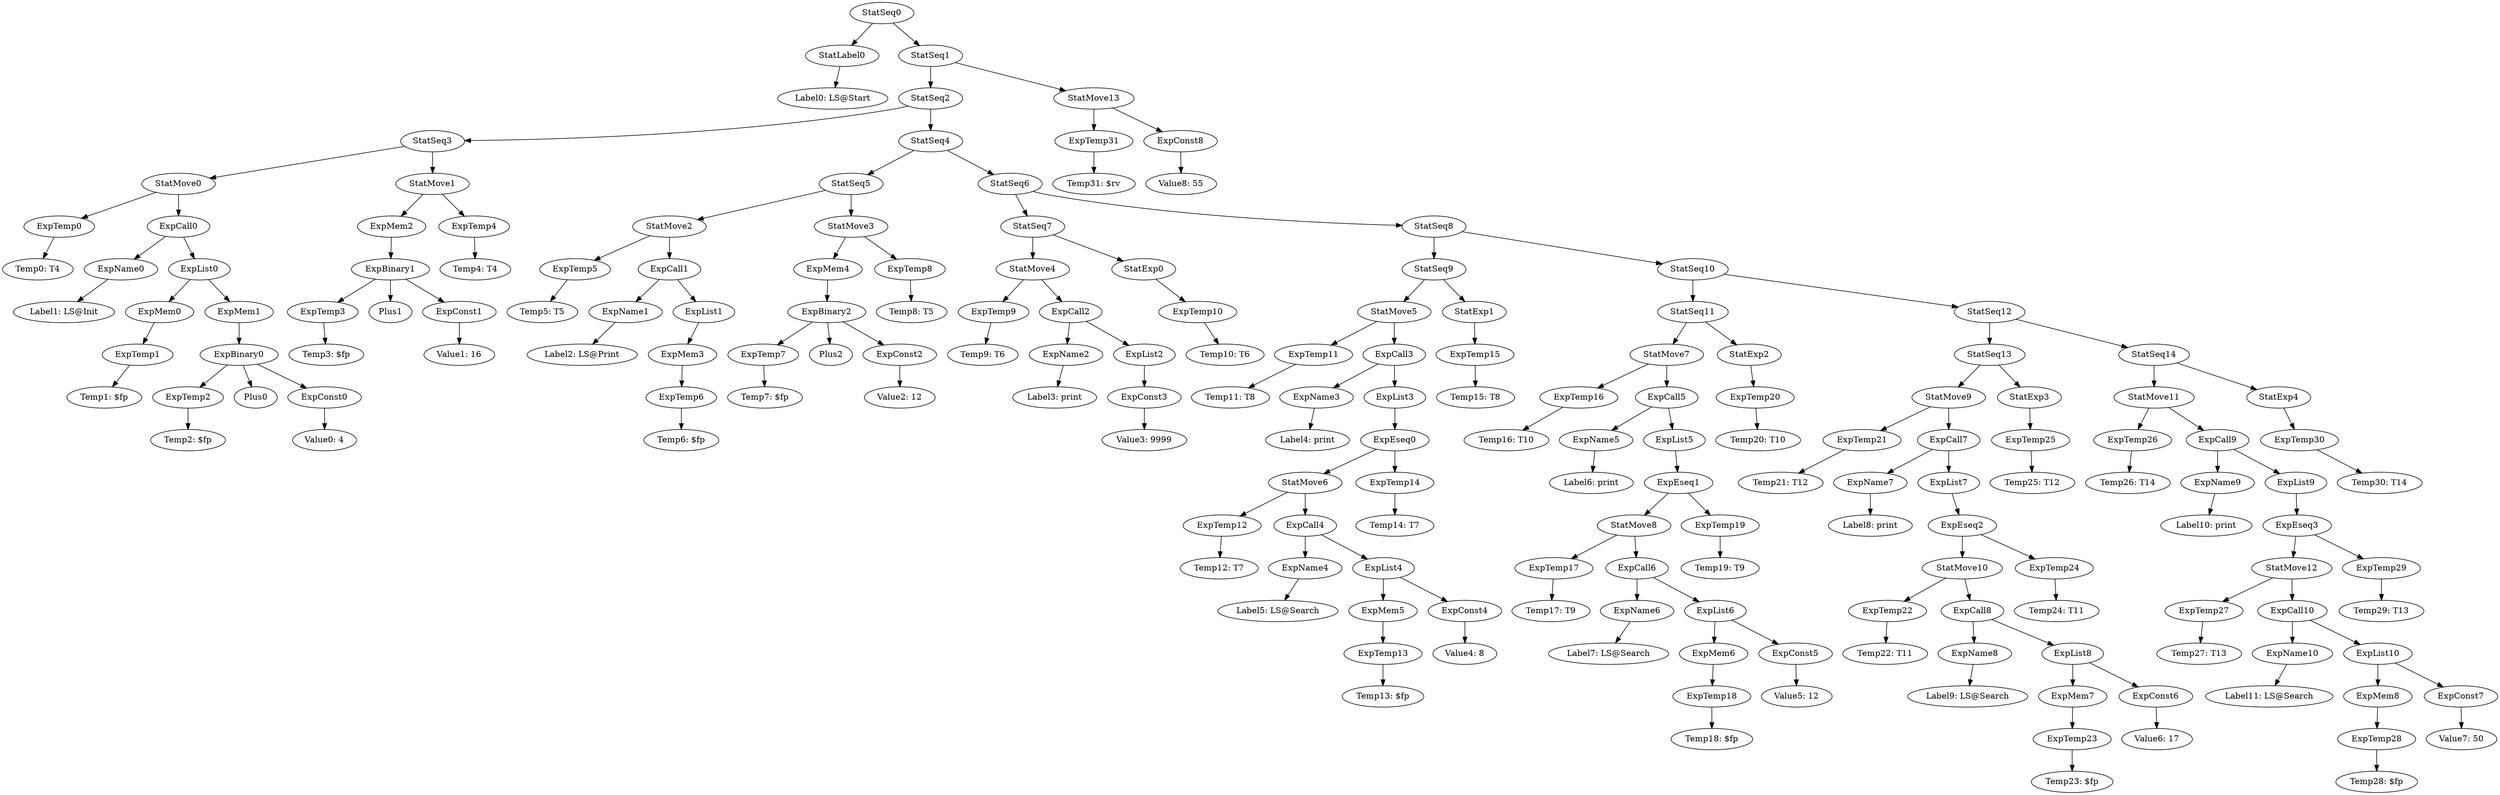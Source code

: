 digraph {
	ordering = out;
	StatExp4 -> ExpTemp30;
	ExpTemp30 -> "Temp30: T14";
	ExpTemp29 -> "Temp29: T13";
	ExpTemp31 -> "Temp31: $rv";
	ExpConst7 -> "Value7: 50";
	ExpList10 -> ExpMem8;
	ExpList10 -> ExpConst7;
	ExpMem8 -> ExpTemp28;
	ExpCall10 -> ExpName10;
	ExpCall10 -> ExpList10;
	ExpCall9 -> ExpName9;
	ExpCall9 -> ExpList9;
	StatMove11 -> ExpTemp26;
	StatMove11 -> ExpCall9;
	ExpTemp26 -> "Temp26: T14";
	StatSeq12 -> StatSeq13;
	StatSeq12 -> StatSeq14;
	StatExp3 -> ExpTemp25;
	ExpEseq3 -> StatMove12;
	ExpEseq3 -> ExpTemp29;
	ExpName9 -> "Label10: print";
	ExpTemp25 -> "Temp25: T12";
	ExpTemp24 -> "Temp24: T11";
	ExpConst3 -> "Value3: 9999";
	StatMove3 -> ExpMem4;
	StatMove3 -> ExpTemp8;
	ExpList2 -> ExpConst3;
	ExpTemp22 -> "Temp22: T11";
	ExpCall2 -> ExpName2;
	ExpCall2 -> ExpList2;
	StatSeq14 -> StatMove11;
	StatSeq14 -> StatExp4;
	StatExp1 -> ExpTemp15;
	ExpName10 -> "Label11: LS@Search";
	StatMove10 -> ExpTemp22;
	StatMove10 -> ExpCall8;
	StatExp0 -> ExpTemp10;
	ExpConst2 -> "Value2: 12";
	ExpBinary2 -> ExpTemp7;
	ExpBinary2 -> Plus2;
	ExpBinary2 -> ExpConst2;
	ExpMem5 -> ExpTemp13;
	ExpMem3 -> ExpTemp6;
	ExpList8 -> ExpMem7;
	ExpList8 -> ExpConst6;
	ExpTemp6 -> "Temp6: $fp";
	StatMove6 -> ExpTemp12;
	StatMove6 -> ExpCall4;
	ExpCall1 -> ExpName1;
	ExpCall1 -> ExpList1;
	ExpName1 -> "Label2: LS@Print";
	ExpTemp28 -> "Temp28: $fp";
	ExpTemp15 -> "Temp15: T8";
	ExpEseq1 -> StatMove8;
	ExpEseq1 -> ExpTemp19;
	StatMove13 -> ExpTemp31;
	StatMove13 -> ExpConst8;
	StatSeq10 -> StatSeq11;
	StatSeq10 -> StatSeq12;
	StatMove2 -> ExpTemp5;
	StatMove2 -> ExpCall1;
	ExpList0 -> ExpMem0;
	ExpList0 -> ExpMem1;
	ExpBinary1 -> ExpTemp3;
	ExpBinary1 -> Plus1;
	ExpBinary1 -> ExpConst1;
	ExpCall3 -> ExpName3;
	ExpCall3 -> ExpList3;
	ExpMem0 -> ExpTemp1;
	ExpTemp7 -> "Temp7: $fp";
	ExpTemp0 -> "Temp0: T4";
	ExpTemp4 -> "Temp4: T4";
	ExpName5 -> "Label6: print";
	StatExp2 -> ExpTemp20;
	ExpTemp2 -> "Temp2: $fp";
	StatSeq7 -> StatMove4;
	StatSeq7 -> StatExp0;
	ExpName2 -> "Label3: print";
	StatSeq6 -> StatSeq7;
	StatSeq6 -> StatSeq8;
	ExpTemp3 -> "Temp3: $fp";
	StatSeq8 -> StatSeq9;
	StatSeq8 -> StatSeq10;
	StatSeq4 -> StatSeq5;
	StatSeq4 -> StatSeq6;
	ExpCall0 -> ExpName0;
	ExpCall0 -> ExpList0;
	StatSeq9 -> StatMove5;
	StatSeq9 -> StatExp1;
	StatSeq1 -> StatSeq2;
	StatSeq1 -> StatMove13;
	ExpMem2 -> ExpBinary1;
	ExpTemp12 -> "Temp12: T7";
	StatMove0 -> ExpTemp0;
	StatMove0 -> ExpCall0;
	StatMove8 -> ExpTemp17;
	StatMove8 -> ExpCall6;
	StatSeq3 -> StatMove0;
	StatSeq3 -> StatMove1;
	ExpMem7 -> ExpTemp23;
	ExpMem4 -> ExpBinary2;
	ExpName4 -> "Label5: LS@Search";
	ExpBinary0 -> ExpTemp2;
	ExpBinary0 -> Plus0;
	ExpBinary0 -> ExpConst0;
	ExpTemp27 -> "Temp27: T13";
	ExpList4 -> ExpMem5;
	ExpList4 -> ExpConst4;
	ExpList9 -> ExpEseq3;
	ExpConst0 -> "Value0: 4";
	ExpMem1 -> ExpBinary0;
	ExpConst6 -> "Value6: 17";
	ExpTemp8 -> "Temp8: T5";
	ExpTemp18 -> "Temp18: $fp";
	StatSeq5 -> StatMove2;
	StatSeq5 -> StatMove3;
	StatMove1 -> ExpMem2;
	StatMove1 -> ExpTemp4;
	StatSeq2 -> StatSeq3;
	StatSeq2 -> StatSeq4;
	ExpEseq2 -> StatMove10;
	ExpEseq2 -> ExpTemp24;
	ExpList1 -> ExpMem3;
	ExpTemp1 -> "Temp1: $fp";
	ExpTemp5 -> "Temp5: T5";
	StatMove4 -> ExpTemp9;
	StatMove4 -> ExpCall2;
	StatMove5 -> ExpTemp11;
	StatMove5 -> ExpCall3;
	ExpConst1 -> "Value1: 16";
	ExpList6 -> ExpMem6;
	ExpList6 -> ExpConst5;
	StatSeq0 -> StatLabel0;
	StatSeq0 -> StatSeq1;
	ExpConst5 -> "Value5: 12";
	ExpList7 -> ExpEseq2;
	ExpName3 -> "Label4: print";
	StatLabel0 -> "Label0: LS@Start";
	ExpTemp19 -> "Temp19: T9";
	ExpName8 -> "Label9: LS@Search";
	ExpTemp9 -> "Temp9: T6";
	ExpCall4 -> ExpName4;
	ExpCall4 -> ExpList4;
	ExpName7 -> "Label8: print";
	ExpTemp13 -> "Temp13: $fp";
	ExpConst4 -> "Value4: 8";
	ExpTemp11 -> "Temp11: T8";
	ExpEseq0 -> StatMove6;
	ExpEseq0 -> ExpTemp14;
	StatMove12 -> ExpTemp27;
	StatMove12 -> ExpCall10;
	ExpTemp14 -> "Temp14: T7";
	ExpList3 -> ExpEseq0;
	ExpTemp16 -> "Temp16: T10";
	StatMove7 -> ExpTemp16;
	StatMove7 -> ExpCall5;
	ExpCall5 -> ExpName5;
	ExpCall5 -> ExpList5;
	StatSeq13 -> StatMove9;
	StatSeq13 -> StatExp3;
	ExpTemp23 -> "Temp23: $fp";
	ExpTemp17 -> "Temp17: T9";
	ExpTemp21 -> "Temp21: T12";
	ExpName6 -> "Label7: LS@Search";
	ExpTemp10 -> "Temp10: T6";
	ExpCall6 -> ExpName6;
	ExpCall6 -> ExpList6;
	ExpMem6 -> ExpTemp18;
	ExpList5 -> ExpEseq1;
	StatSeq11 -> StatMove7;
	StatSeq11 -> StatExp2;
	ExpConst8 -> "Value8: 55";
	ExpName0 -> "Label1: LS@Init";
	ExpTemp20 -> "Temp20: T10";
	StatMove9 -> ExpTemp21;
	StatMove9 -> ExpCall7;
	ExpCall7 -> ExpName7;
	ExpCall7 -> ExpList7;
	ExpCall8 -> ExpName8;
	ExpCall8 -> ExpList8;
}

